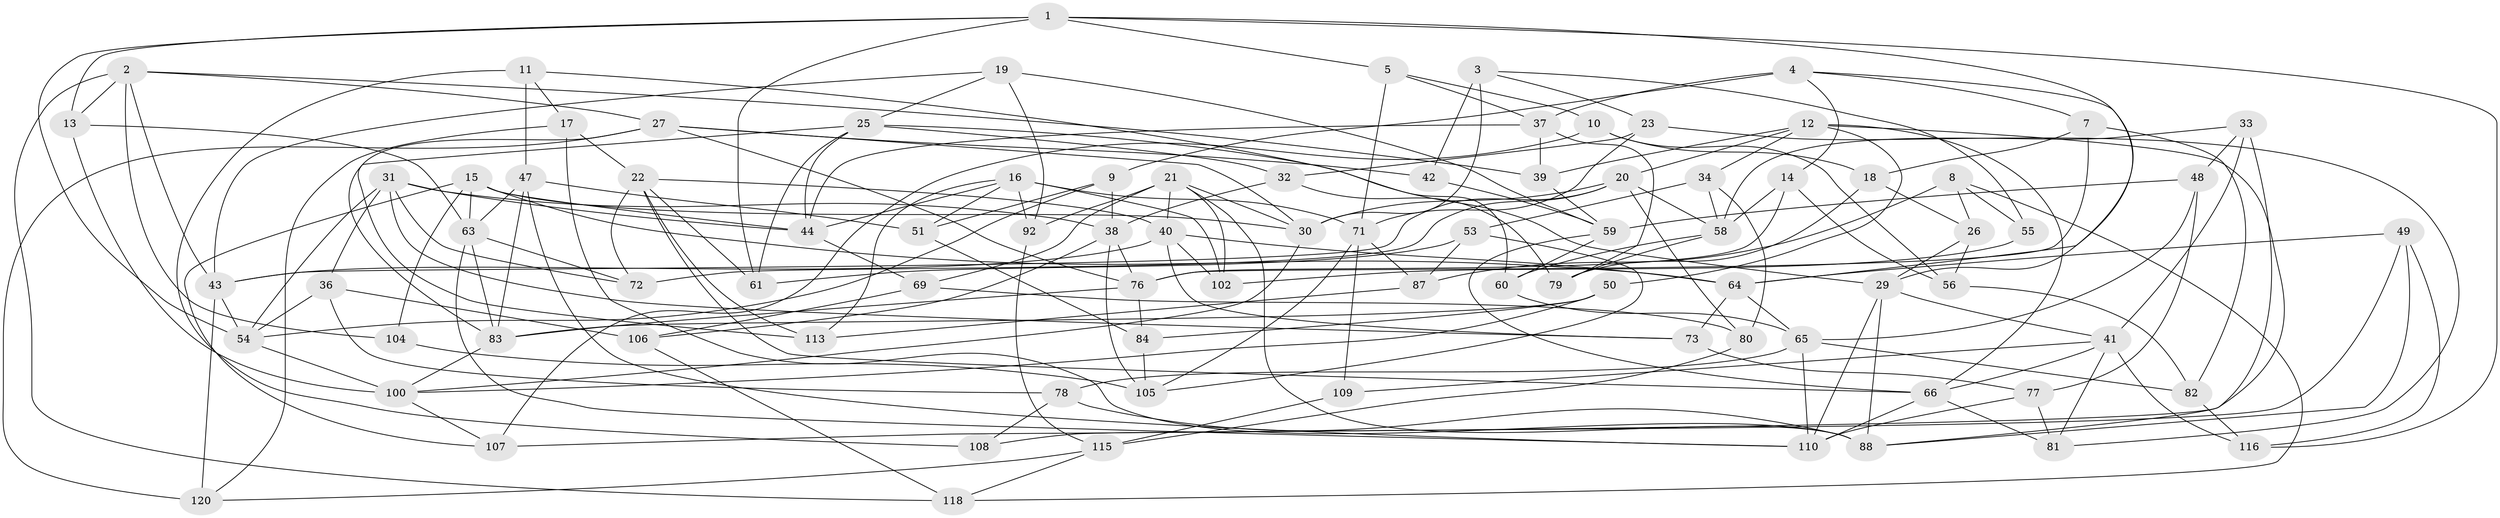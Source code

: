 // Generated by graph-tools (version 1.1) at 2025/52/02/27/25 19:52:35]
// undirected, 87 vertices, 205 edges
graph export_dot {
graph [start="1"]
  node [color=gray90,style=filled];
  1 [super="+68"];
  2 [super="+74"];
  3 [super="+98"];
  4 [super="+6"];
  5;
  7;
  8;
  9;
  10;
  11 [super="+91"];
  12 [super="+97"];
  13;
  14;
  15 [super="+28"];
  16 [super="+46"];
  17;
  18;
  19;
  20 [super="+57"];
  21 [super="+24"];
  22 [super="+90"];
  23;
  25 [super="+122"];
  26;
  27 [super="+45"];
  29 [super="+117"];
  30 [super="+62"];
  31 [super="+35"];
  32;
  33;
  34;
  36;
  37 [super="+86"];
  38 [super="+67"];
  39;
  40 [super="+70"];
  41 [super="+95"];
  42;
  43 [super="+93"];
  44 [super="+101"];
  47 [super="+52"];
  48;
  49;
  50;
  51;
  53;
  54 [super="+89"];
  55;
  56;
  58 [super="+85"];
  59 [super="+119"];
  60;
  61;
  63 [super="+94"];
  64 [super="+75"];
  65 [super="+121"];
  66 [super="+124"];
  69;
  71 [super="+99"];
  72;
  73;
  76 [super="+112"];
  77;
  78;
  79;
  80;
  81;
  82;
  83 [super="+96"];
  84;
  87;
  88 [super="+103"];
  92;
  100 [super="+125"];
  102;
  104;
  105 [super="+114"];
  106;
  107;
  108;
  109;
  110 [super="+111"];
  113;
  115 [super="+123"];
  116;
  118;
  120;
  1 -- 61;
  1 -- 116;
  1 -- 54;
  1 -- 64;
  1 -- 5;
  1 -- 13;
  2 -- 104;
  2 -- 43;
  2 -- 118;
  2 -- 27;
  2 -- 13;
  2 -- 39;
  3 -- 23;
  3 -- 55 [weight=2];
  3 -- 42 [weight=2];
  3 -- 30;
  4 -- 7;
  4 -- 14;
  4 -- 29;
  4 -- 9;
  4 -- 37 [weight=2];
  5 -- 37;
  5 -- 10;
  5 -- 71;
  7 -- 82;
  7 -- 18;
  7 -- 76;
  8 -- 87;
  8 -- 26;
  8 -- 55;
  8 -- 118;
  9 -- 51;
  9 -- 54;
  9 -- 38;
  10 -- 56;
  10 -- 18;
  10 -- 107;
  11 -- 60;
  11 -- 108 [weight=2];
  11 -- 17;
  11 -- 47 [weight=2];
  12 -- 66;
  12 -- 34;
  12 -- 20;
  12 -- 50;
  12 -- 39;
  12 -- 88;
  13 -- 63;
  13 -- 100;
  14 -- 58;
  14 -- 56;
  14 -- 76;
  15 -- 104;
  15 -- 44;
  15 -- 63;
  15 -- 64;
  15 -- 107;
  15 -- 30;
  16 -- 92;
  16 -- 102;
  16 -- 113;
  16 -- 51;
  16 -- 44;
  16 -- 71;
  17 -- 88;
  17 -- 120;
  17 -- 22;
  18 -- 79;
  18 -- 26;
  19 -- 43;
  19 -- 25;
  19 -- 92;
  19 -- 59;
  20 -- 80;
  20 -- 58;
  20 -- 72;
  20 -- 43;
  20 -- 30;
  21 -- 88;
  21 -- 102;
  21 -- 69;
  21 -- 92;
  21 -- 30;
  21 -- 40;
  22 -- 72;
  22 -- 40;
  22 -- 61;
  22 -- 113;
  22 -- 66;
  23 -- 32;
  23 -- 71;
  23 -- 81;
  25 -- 32;
  25 -- 29;
  25 -- 83;
  25 -- 44;
  25 -- 61;
  26 -- 56;
  26 -- 29;
  27 -- 76;
  27 -- 42;
  27 -- 120;
  27 -- 113;
  27 -- 30;
  29 -- 88;
  29 -- 41;
  29 -- 110;
  30 -- 100;
  31 -- 73;
  31 -- 72;
  31 -- 44;
  31 -- 36;
  31 -- 38;
  31 -- 54;
  32 -- 79;
  32 -- 38;
  33 -- 107;
  33 -- 48;
  33 -- 41;
  33 -- 58;
  34 -- 80;
  34 -- 53;
  34 -- 58;
  36 -- 54;
  36 -- 78;
  36 -- 106;
  37 -- 39;
  37 -- 44;
  37 -- 79;
  38 -- 106;
  38 -- 76;
  38 -- 105;
  39 -- 59;
  40 -- 64;
  40 -- 43;
  40 -- 73;
  40 -- 102;
  41 -- 81;
  41 -- 109;
  41 -- 116;
  41 -- 66;
  42 -- 59;
  43 -- 120;
  43 -- 54;
  44 -- 69;
  47 -- 51;
  47 -- 110;
  47 -- 63;
  47 -- 83;
  48 -- 59;
  48 -- 77;
  48 -- 65;
  49 -- 64;
  49 -- 108;
  49 -- 116;
  49 -- 88;
  50 -- 84;
  50 -- 83;
  50 -- 100;
  51 -- 84;
  53 -- 87;
  53 -- 105;
  53 -- 61;
  54 -- 100;
  55 -- 102;
  56 -- 82;
  58 -- 60;
  58 -- 79;
  59 -- 60;
  59 -- 66;
  60 -- 65;
  63 -- 83;
  63 -- 72;
  63 -- 110;
  64 -- 73;
  64 -- 65;
  65 -- 78;
  65 -- 82;
  65 -- 110;
  66 -- 81;
  66 -- 110;
  69 -- 106;
  69 -- 80;
  71 -- 87;
  71 -- 105;
  71 -- 109;
  73 -- 77;
  76 -- 83;
  76 -- 84;
  77 -- 81;
  77 -- 110;
  78 -- 108;
  78 -- 88;
  80 -- 115;
  82 -- 116;
  83 -- 100;
  84 -- 105;
  87 -- 113;
  92 -- 115;
  100 -- 107;
  104 -- 105 [weight=2];
  106 -- 118;
  109 -- 115 [weight=2];
  115 -- 118;
  115 -- 120;
}
